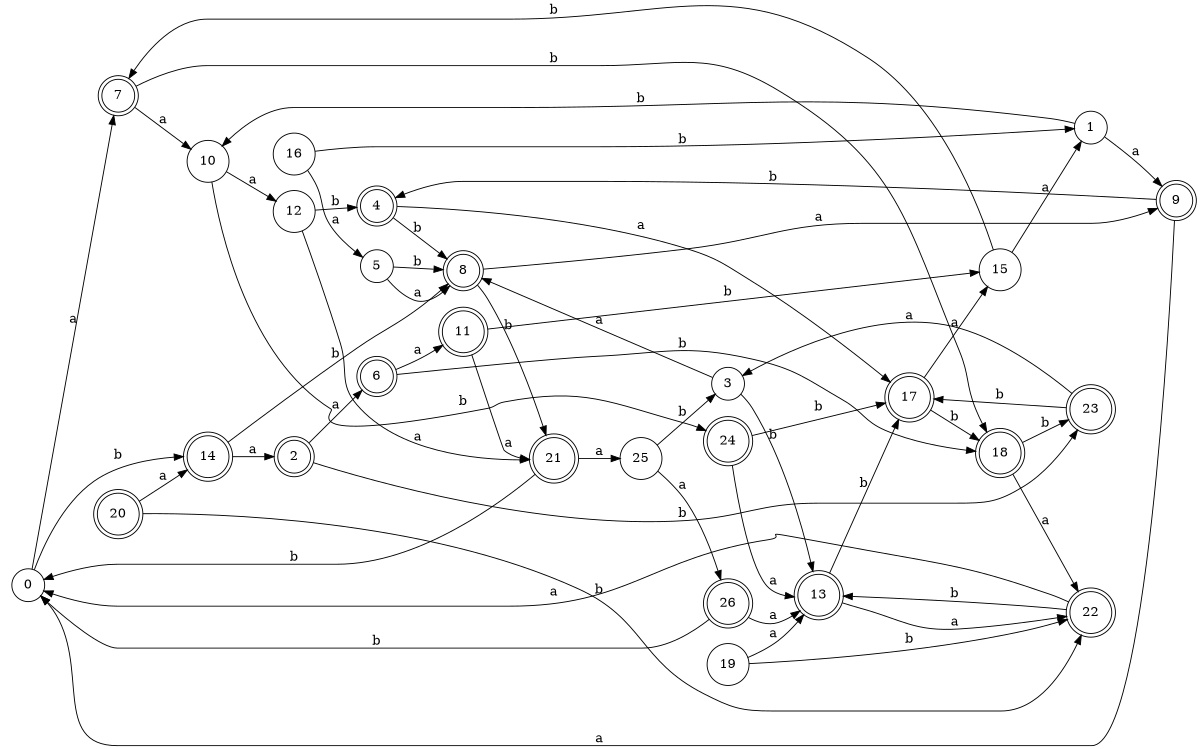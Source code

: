 digraph n22_10 {
__start0 [label="" shape="none"];

rankdir=LR;
size="8,5";

s0 [style="filled", color="black", fillcolor="white" shape="circle", label="0"];
s1 [style="filled", color="black", fillcolor="white" shape="circle", label="1"];
s2 [style="rounded,filled", color="black", fillcolor="white" shape="doublecircle", label="2"];
s3 [style="filled", color="black", fillcolor="white" shape="circle", label="3"];
s4 [style="rounded,filled", color="black", fillcolor="white" shape="doublecircle", label="4"];
s5 [style="filled", color="black", fillcolor="white" shape="circle", label="5"];
s6 [style="rounded,filled", color="black", fillcolor="white" shape="doublecircle", label="6"];
s7 [style="rounded,filled", color="black", fillcolor="white" shape="doublecircle", label="7"];
s8 [style="rounded,filled", color="black", fillcolor="white" shape="doublecircle", label="8"];
s9 [style="rounded,filled", color="black", fillcolor="white" shape="doublecircle", label="9"];
s10 [style="filled", color="black", fillcolor="white" shape="circle", label="10"];
s11 [style="rounded,filled", color="black", fillcolor="white" shape="doublecircle", label="11"];
s12 [style="filled", color="black", fillcolor="white" shape="circle", label="12"];
s13 [style="rounded,filled", color="black", fillcolor="white" shape="doublecircle", label="13"];
s14 [style="rounded,filled", color="black", fillcolor="white" shape="doublecircle", label="14"];
s15 [style="filled", color="black", fillcolor="white" shape="circle", label="15"];
s16 [style="filled", color="black", fillcolor="white" shape="circle", label="16"];
s17 [style="rounded,filled", color="black", fillcolor="white" shape="doublecircle", label="17"];
s18 [style="rounded,filled", color="black", fillcolor="white" shape="doublecircle", label="18"];
s19 [style="filled", color="black", fillcolor="white" shape="circle", label="19"];
s20 [style="rounded,filled", color="black", fillcolor="white" shape="doublecircle", label="20"];
s21 [style="rounded,filled", color="black", fillcolor="white" shape="doublecircle", label="21"];
s22 [style="rounded,filled", color="black", fillcolor="white" shape="doublecircle", label="22"];
s23 [style="rounded,filled", color="black", fillcolor="white" shape="doublecircle", label="23"];
s24 [style="rounded,filled", color="black", fillcolor="white" shape="doublecircle", label="24"];
s25 [style="filled", color="black", fillcolor="white" shape="circle", label="25"];
s26 [style="rounded,filled", color="black", fillcolor="white" shape="doublecircle", label="26"];
s0 -> s7 [label="a"];
s0 -> s14 [label="b"];
s1 -> s9 [label="a"];
s1 -> s10 [label="b"];
s2 -> s6 [label="a"];
s2 -> s23 [label="b"];
s3 -> s8 [label="a"];
s3 -> s13 [label="b"];
s4 -> s17 [label="a"];
s4 -> s8 [label="b"];
s5 -> s8 [label="a"];
s5 -> s8 [label="b"];
s6 -> s11 [label="a"];
s6 -> s18 [label="b"];
s7 -> s10 [label="a"];
s7 -> s18 [label="b"];
s8 -> s9 [label="a"];
s8 -> s21 [label="b"];
s9 -> s0 [label="a"];
s9 -> s4 [label="b"];
s10 -> s12 [label="a"];
s10 -> s24 [label="b"];
s11 -> s21 [label="a"];
s11 -> s15 [label="b"];
s12 -> s21 [label="a"];
s12 -> s4 [label="b"];
s13 -> s22 [label="a"];
s13 -> s17 [label="b"];
s14 -> s2 [label="a"];
s14 -> s8 [label="b"];
s15 -> s1 [label="a"];
s15 -> s7 [label="b"];
s16 -> s5 [label="a"];
s16 -> s1 [label="b"];
s17 -> s15 [label="a"];
s17 -> s18 [label="b"];
s18 -> s22 [label="a"];
s18 -> s23 [label="b"];
s19 -> s13 [label="a"];
s19 -> s22 [label="b"];
s20 -> s14 [label="a"];
s20 -> s22 [label="b"];
s21 -> s25 [label="a"];
s21 -> s0 [label="b"];
s22 -> s0 [label="a"];
s22 -> s13 [label="b"];
s23 -> s3 [label="a"];
s23 -> s17 [label="b"];
s24 -> s13 [label="a"];
s24 -> s17 [label="b"];
s25 -> s26 [label="a"];
s25 -> s3 [label="b"];
s26 -> s13 [label="a"];
s26 -> s0 [label="b"];

}
